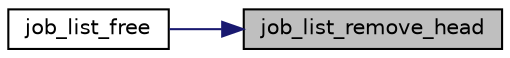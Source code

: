 digraph "job_list_remove_head"
{
 // LATEX_PDF_SIZE
  edge [fontname="Helvetica",fontsize="10",labelfontname="Helvetica",labelfontsize="10"];
  node [fontname="Helvetica",fontsize="10",shape=record];
  rankdir="RL";
  Node1 [label="job_list_remove_head",height=0.2,width=0.4,color="black", fillcolor="grey75", style="filled", fontcolor="black",tooltip=" "];
  Node1 -> Node2 [dir="back",color="midnightblue",fontsize="10",style="solid",fontname="Helvetica"];
  Node2 [label="job_list_free",height=0.2,width=0.4,color="black", fillcolor="white", style="filled",URL="$pad__list_8h.html#add0569bfc5aa4a9634596cd2f604179d",tooltip=" "];
}
